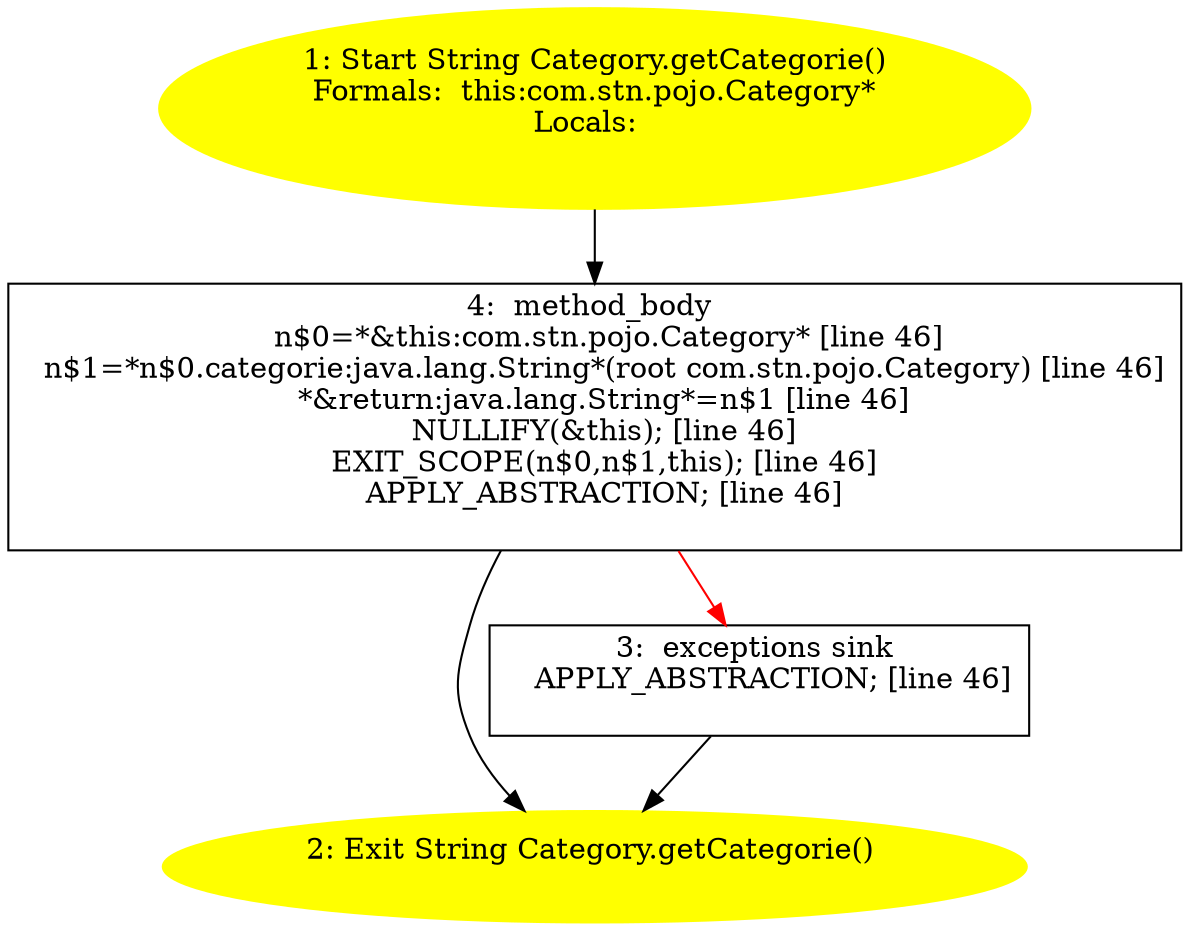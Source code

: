 /* @generated */
digraph cfg {
"com.stn.pojo.Category.getCategorie():java.lang.String.e81b7d59491336b61d8873aaa4d95b77_1" [label="1: Start String Category.getCategorie()\nFormals:  this:com.stn.pojo.Category*\nLocals:  \n  " color=yellow style=filled]
	

	 "com.stn.pojo.Category.getCategorie():java.lang.String.e81b7d59491336b61d8873aaa4d95b77_1" -> "com.stn.pojo.Category.getCategorie():java.lang.String.e81b7d59491336b61d8873aaa4d95b77_4" ;
"com.stn.pojo.Category.getCategorie():java.lang.String.e81b7d59491336b61d8873aaa4d95b77_2" [label="2: Exit String Category.getCategorie() \n  " color=yellow style=filled]
	

"com.stn.pojo.Category.getCategorie():java.lang.String.e81b7d59491336b61d8873aaa4d95b77_3" [label="3:  exceptions sink \n   APPLY_ABSTRACTION; [line 46]\n " shape="box"]
	

	 "com.stn.pojo.Category.getCategorie():java.lang.String.e81b7d59491336b61d8873aaa4d95b77_3" -> "com.stn.pojo.Category.getCategorie():java.lang.String.e81b7d59491336b61d8873aaa4d95b77_2" ;
"com.stn.pojo.Category.getCategorie():java.lang.String.e81b7d59491336b61d8873aaa4d95b77_4" [label="4:  method_body \n   n$0=*&this:com.stn.pojo.Category* [line 46]\n  n$1=*n$0.categorie:java.lang.String*(root com.stn.pojo.Category) [line 46]\n  *&return:java.lang.String*=n$1 [line 46]\n  NULLIFY(&this); [line 46]\n  EXIT_SCOPE(n$0,n$1,this); [line 46]\n  APPLY_ABSTRACTION; [line 46]\n " shape="box"]
	

	 "com.stn.pojo.Category.getCategorie():java.lang.String.e81b7d59491336b61d8873aaa4d95b77_4" -> "com.stn.pojo.Category.getCategorie():java.lang.String.e81b7d59491336b61d8873aaa4d95b77_2" ;
	 "com.stn.pojo.Category.getCategorie():java.lang.String.e81b7d59491336b61d8873aaa4d95b77_4" -> "com.stn.pojo.Category.getCategorie():java.lang.String.e81b7d59491336b61d8873aaa4d95b77_3" [color="red" ];
}
